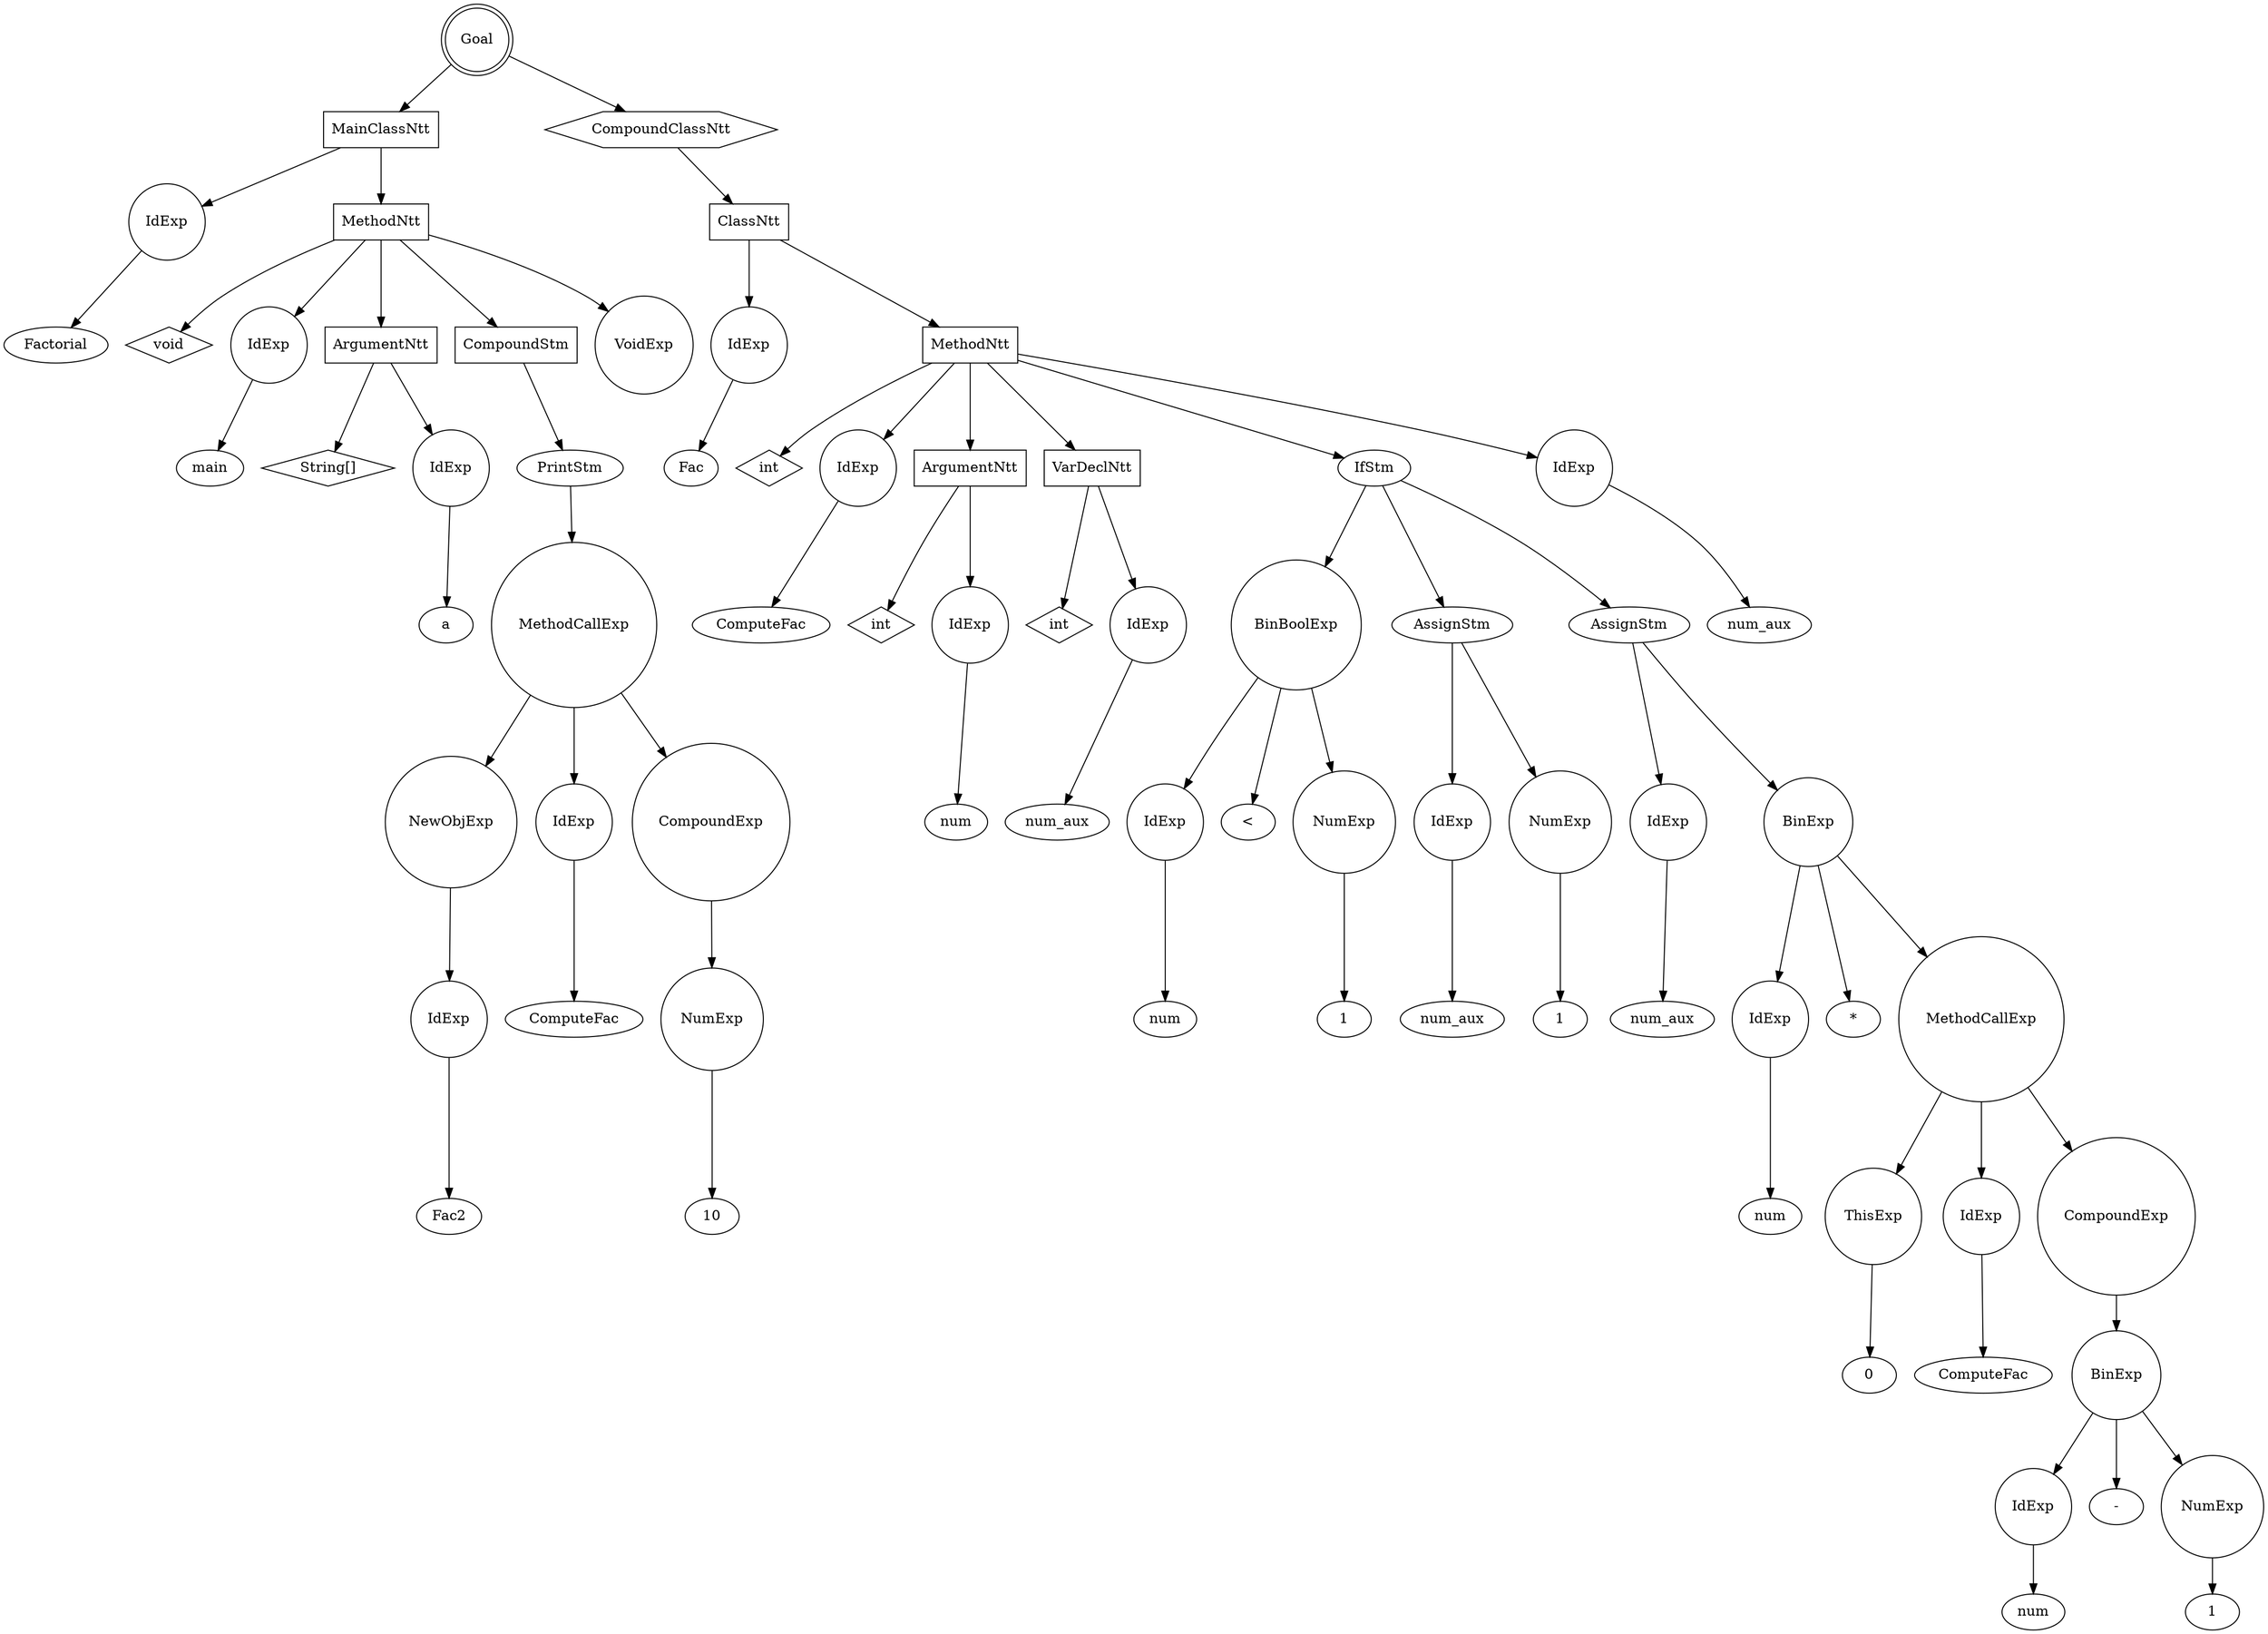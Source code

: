 digraph my_graph {
-1262481168;
-1262481168[label = "Goal", shape = "doublecircle"];
-1262481168->-1262483712;
-1262483712[label = "MainClassNtt", shape = "box"];
-1262483712->-1262482704
-1262482704[label = "IdExp", shape = "circle"];
-1262482704->-1260386640;
-1260386640[label = "Factorial"];
-1262483712->-1251997552;
-1251997552[label = "MethodNtt", shape = "box"];
-1251997552->-1262483760;
-1262483760[label = "void", shape = "diamond" ];
-1251997552->-1262483808
-1262483808[label = "IdExp", shape = "circle"];
-1262483808->-1260387248;
-1260387248[label = "main"];
-1251997552->-1262483952;
-1262483952[label = "ArgumentNtt", shape = "box"];
-1262483952->-1262483904;
-1262483904[label = "String[]", shape = "diamond" ];
-1262483952->-1262482896
-1262482896[label = "IdExp", shape = "circle"];
-1262482896->-1260386768;
-1260386768[label = "a"];
-1251997552->-1262483664;
-1262483664[label = "CompoundStm", shape = "polygon"];
-1262483664->-1260387184;
-1260387184[label = "PrintStm", shape = "ellipse"];
-1260387184->-1262483568
-1262483568[label = "MethodCallExp", shape = "circle"];
-1262483568->-1262483136
-1262483136[label = "NewObjExp", shape = "circle"];
-1262483136->-1262483040
-1262483040[label = "IdExp", shape = "circle"];
-1262483040->-1260386864;
-1260386864[label = "Fac2"];
-1262483568->-1262483280
-1262483280[label = "IdExp", shape = "circle"];
-1262483280->-1260386992;
-1260386992[label = "ComputeFac"];
-1262483568->-1262483472;
-1262483472[label = "CompoundExp", shape = "circle"];
-1262483472->-1262483376
-1262483376[label = "NumExp", shape = "circle"];
-1262483376->-1262483375;
-1262483375[label = "10"];
-1251997552->-1260387344
-1260387344[label = "VoidExp", shape = "circle"];
-1262481168->-1262481120;
-1262481120[label = "CompoundClassNtt", shape = "hexagon"];
-1262481120->-1262481072;
-1262481072[label = "ClassNtt", shape = "box"];
-1262481072->-1262484240
-1262484240[label = "IdExp", shape = "circle"];
-1262484240->-1260387408;
-1260387408[label = "Fac"];
-1262481072->-1251997872;
-1251997872[label = "MethodNtt", shape = "box"];
-1251997872->-1262484336;
-1262484336[label = "int", shape = "diamond" ];
-1251997872->-1262484432
-1262484432[label = "IdExp", shape = "circle"];
-1262484432->-1260387536;
-1260387536[label = "ComputeFac"];
-1251997872->-1262484720;
-1262484720[label = "ArgumentNtt", shape = "box"];
-1262484720->-1262484528;
-1262484528[label = "int", shape = "diamond" ];
-1262484720->-1262484624
-1262484624[label = "IdExp", shape = "circle"];
-1262484624->-1260387664;
-1260387664[label = "num"];
-1251997872->-1262485008;
-1262485008[label = "VarDeclNtt", shape = "box"];
-1262485008->-1262484816;
-1262484816[label = "int", shape = "diamond" ];
-1262485008->-1262484912
-1262484912[label = "IdExp", shape = "circle"];
-1262484912->-1260387792;
-1260387792[label = "num_aux"];
-1251997872->-1262480784;
-1262480784[label = "IfStm", shape = "ellipse"];
-1262480784->-1262485344;
-1262485344[label = "BinBoolExp", shape = "circle"];
-1262485344->-1262485152
-1262485152[label = "IdExp", shape = "circle"];
-1262485152->-1260387888;
-1260387888[label = "num"];
-1262485344->-1262485343;
-1262485343[label = "<" ];
-1262485344->-1262485248
-1262485248[label = "NumExp", shape = "circle"];
-1262485248->-1262485247;
-1262485247[label = "1"];
-1262480784->-1262479536;
-1262479536[label = "AssignStm", shape = "ellipse"];
-1262479536->-1262485488
-1262485488[label = "IdExp", shape = "circle"];
-1262485488->-1260388048;
-1260388048[label = "num_aux"];
-1262479536->-1262479440
-1262479440[label = "NumExp", shape = "circle"];
-1262479440->-1262479439;
-1262479439[label = "1"];
-1262480784->-1262480736;
-1262480736[label = "AssignStm", shape = "ellipse"];
-1262480736->-1262479632
-1262479632[label = "IdExp", shape = "circle"];
-1262479632->-1260388176;
-1260388176[label = "num_aux"];
-1262480736->-1262480640;
-1262480640[label = "BinExp", shape = "circle"];
-1262480640->-1262479776
-1262479776[label = "IdExp", shape = "circle"];
-1262479776->-1260388272;
-1260388272[label = "num"];
-1262480640->-1262480639;
-1262480639[label = "*" ];
-1262480640->-1262480544
-1262480544[label = "MethodCallExp", shape = "circle"];
-1262480544->-1262479872
-1262479872[label = "ThisExp", shape = "circle"];
-1262479872->-1262479871;
-1262479871[label = "0"];
-1262480544->-1262480016
-1262480016[label = "IdExp", shape = "circle"];
-1262480016->-1260384304;
-1260384304[label = "ComputeFac"];
-1262480544->-1262480448;
-1262480448[label = "CompoundExp", shape = "circle"];
-1262480448->-1262480352;
-1262480352[label = "BinExp", shape = "circle"];
-1262480352->-1262480160
-1262480160[label = "IdExp", shape = "circle"];
-1262480160->-1260384400;
-1260384400[label = "num"];
-1262480352->-1262480351;
-1262480351[label = "-" ];
-1262480352->-1262480256
-1262480256[label = "NumExp", shape = "circle"];
-1262480256->-1262480255;
-1262480255[label = "1"];
-1251997872->-1262480928
-1262480928[label = "IdExp", shape = "circle"];
-1262480928->-1260384656;
-1260384656[label = "num_aux"];

}